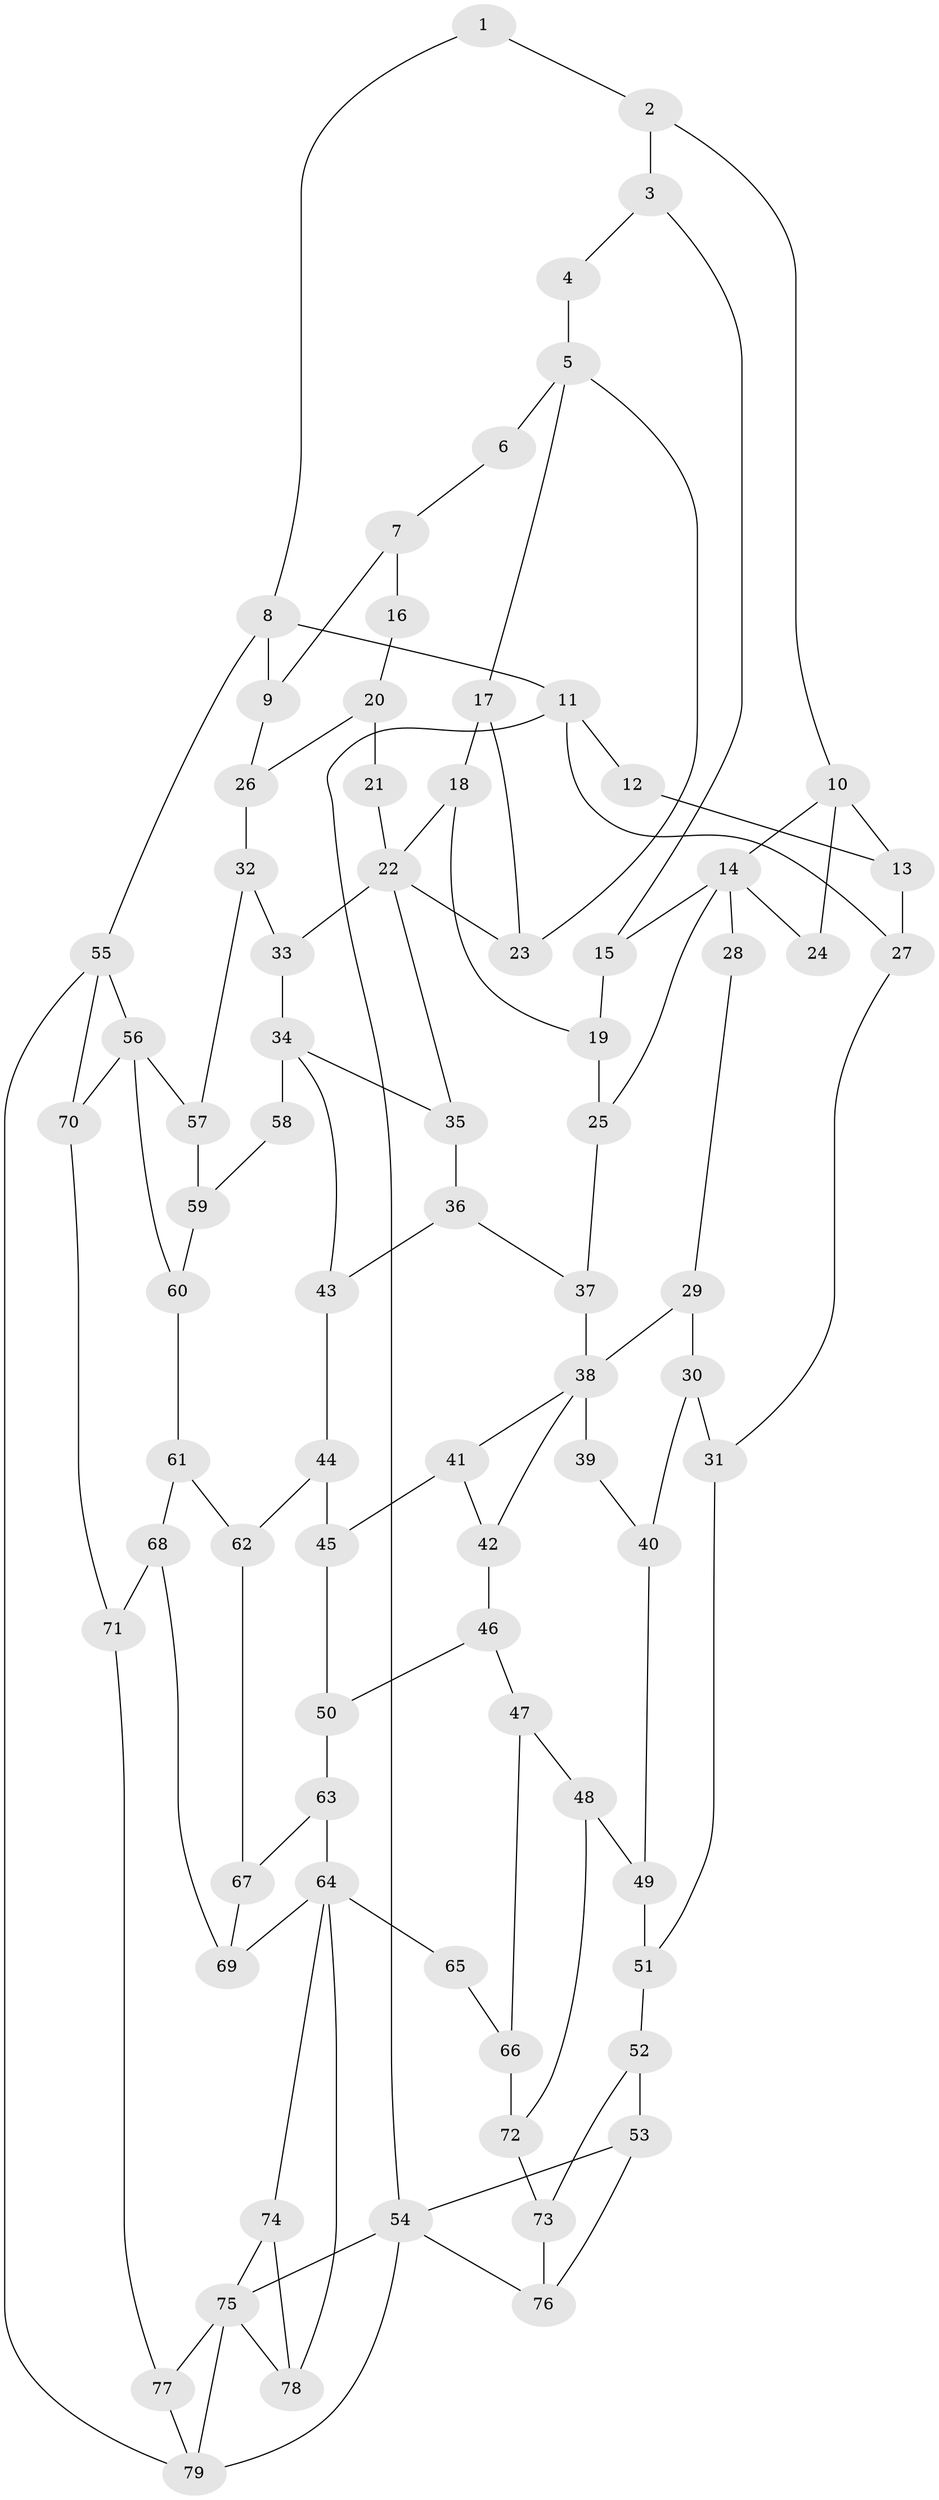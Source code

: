 // original degree distribution, {4: 0.26126126126126126, 6: 0.25225225225225223, 5: 0.4594594594594595, 3: 0.02702702702702703}
// Generated by graph-tools (version 1.1) at 2025/54/03/04/25 22:54:28]
// undirected, 79 vertices, 123 edges
graph export_dot {
  node [color=gray90,style=filled];
  1;
  2;
  3;
  4;
  5;
  6;
  7;
  8;
  9;
  10;
  11;
  12;
  13;
  14;
  15;
  16;
  17;
  18;
  19;
  20;
  21;
  22;
  23;
  24;
  25;
  26;
  27;
  28;
  29;
  30;
  31;
  32;
  33;
  34;
  35;
  36;
  37;
  38;
  39;
  40;
  41;
  42;
  43;
  44;
  45;
  46;
  47;
  48;
  49;
  50;
  51;
  52;
  53;
  54;
  55;
  56;
  57;
  58;
  59;
  60;
  61;
  62;
  63;
  64;
  65;
  66;
  67;
  68;
  69;
  70;
  71;
  72;
  73;
  74;
  75;
  76;
  77;
  78;
  79;
  1 -- 2 [weight=1.0];
  1 -- 8 [weight=1.0];
  2 -- 3 [weight=1.0];
  2 -- 10 [weight=1.0];
  3 -- 4 [weight=1.0];
  3 -- 15 [weight=1.0];
  4 -- 5 [weight=2.0];
  5 -- 6 [weight=2.0];
  5 -- 17 [weight=1.0];
  5 -- 23 [weight=1.0];
  6 -- 7 [weight=1.0];
  7 -- 9 [weight=1.0];
  7 -- 16 [weight=2.0];
  8 -- 9 [weight=1.0];
  8 -- 11 [weight=1.0];
  8 -- 55 [weight=1.0];
  9 -- 26 [weight=1.0];
  10 -- 13 [weight=1.0];
  10 -- 14 [weight=1.0];
  10 -- 24 [weight=2.0];
  11 -- 12 [weight=1.0];
  11 -- 27 [weight=1.0];
  11 -- 54 [weight=1.0];
  12 -- 13 [weight=1.0];
  13 -- 27 [weight=1.0];
  14 -- 15 [weight=1.0];
  14 -- 24 [weight=1.0];
  14 -- 25 [weight=1.0];
  14 -- 28 [weight=2.0];
  15 -- 19 [weight=1.0];
  16 -- 20 [weight=1.0];
  17 -- 18 [weight=1.0];
  17 -- 23 [weight=1.0];
  18 -- 19 [weight=1.0];
  18 -- 22 [weight=1.0];
  19 -- 25 [weight=1.0];
  20 -- 21 [weight=1.0];
  20 -- 26 [weight=1.0];
  21 -- 22 [weight=2.0];
  22 -- 23 [weight=1.0];
  22 -- 33 [weight=1.0];
  22 -- 35 [weight=1.0];
  25 -- 37 [weight=1.0];
  26 -- 32 [weight=1.0];
  27 -- 31 [weight=1.0];
  28 -- 29 [weight=1.0];
  29 -- 30 [weight=1.0];
  29 -- 38 [weight=1.0];
  30 -- 31 [weight=1.0];
  30 -- 40 [weight=1.0];
  31 -- 51 [weight=1.0];
  32 -- 33 [weight=1.0];
  32 -- 57 [weight=1.0];
  33 -- 34 [weight=2.0];
  34 -- 35 [weight=1.0];
  34 -- 43 [weight=1.0];
  34 -- 58 [weight=2.0];
  35 -- 36 [weight=1.0];
  36 -- 37 [weight=1.0];
  36 -- 43 [weight=1.0];
  37 -- 38 [weight=1.0];
  38 -- 39 [weight=2.0];
  38 -- 41 [weight=1.0];
  38 -- 42 [weight=1.0];
  39 -- 40 [weight=1.0];
  40 -- 49 [weight=1.0];
  41 -- 42 [weight=1.0];
  41 -- 45 [weight=1.0];
  42 -- 46 [weight=1.0];
  43 -- 44 [weight=1.0];
  44 -- 45 [weight=1.0];
  44 -- 62 [weight=1.0];
  45 -- 50 [weight=1.0];
  46 -- 47 [weight=1.0];
  46 -- 50 [weight=1.0];
  47 -- 48 [weight=1.0];
  47 -- 66 [weight=1.0];
  48 -- 49 [weight=1.0];
  48 -- 72 [weight=1.0];
  49 -- 51 [weight=1.0];
  50 -- 63 [weight=1.0];
  51 -- 52 [weight=1.0];
  52 -- 53 [weight=1.0];
  52 -- 73 [weight=1.0];
  53 -- 54 [weight=1.0];
  53 -- 76 [weight=1.0];
  54 -- 75 [weight=2.0];
  54 -- 76 [weight=1.0];
  54 -- 79 [weight=1.0];
  55 -- 56 [weight=1.0];
  55 -- 70 [weight=1.0];
  55 -- 79 [weight=1.0];
  56 -- 57 [weight=1.0];
  56 -- 60 [weight=1.0];
  56 -- 70 [weight=1.0];
  57 -- 59 [weight=1.0];
  58 -- 59 [weight=1.0];
  59 -- 60 [weight=1.0];
  60 -- 61 [weight=1.0];
  61 -- 62 [weight=1.0];
  61 -- 68 [weight=1.0];
  62 -- 67 [weight=1.0];
  63 -- 64 [weight=1.0];
  63 -- 67 [weight=1.0];
  64 -- 65 [weight=2.0];
  64 -- 69 [weight=1.0];
  64 -- 74 [weight=1.0];
  64 -- 78 [weight=1.0];
  65 -- 66 [weight=1.0];
  66 -- 72 [weight=1.0];
  67 -- 69 [weight=1.0];
  68 -- 69 [weight=1.0];
  68 -- 71 [weight=1.0];
  70 -- 71 [weight=1.0];
  71 -- 77 [weight=1.0];
  72 -- 73 [weight=1.0];
  73 -- 76 [weight=1.0];
  74 -- 75 [weight=1.0];
  74 -- 78 [weight=1.0];
  75 -- 77 [weight=1.0];
  75 -- 78 [weight=1.0];
  75 -- 79 [weight=1.0];
  77 -- 79 [weight=1.0];
}
